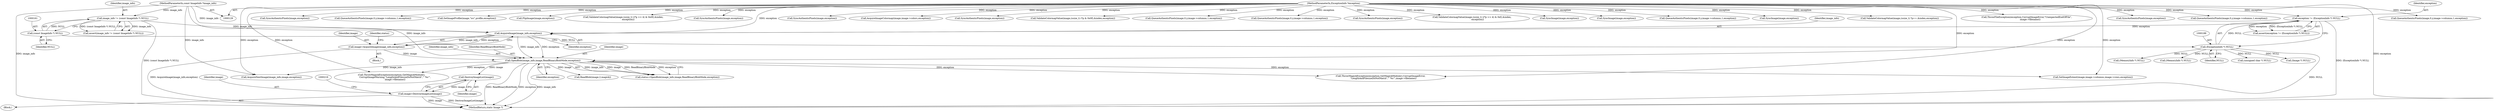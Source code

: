 digraph "0_ImageMagick_fe3066122ef72c82415811d25e9e3fad622c0a99@pointer" {
"1000215" [label="(Call,DestroyImageList(image))"];
"1000203" [label="(Call,OpenBlob(image_info,image,ReadBinaryBlobMode,exception))"];
"1000198" [label="(Call,AcquireImage(image_info,exception))"];
"1000158" [label="(Call,image_info != (const ImageInfo *) NULL)"];
"1000130" [label="(MethodParameterIn,const ImageInfo *image_info)"];
"1000160" [label="(Call,(const ImageInfo *) NULL)"];
"1000185" [label="(Call,exception != (ExceptionInfo *) NULL)"];
"1000131" [label="(MethodParameterIn,ExceptionInfo *exception)"];
"1000187" [label="(Call,(ExceptionInfo *) NULL)"];
"1000196" [label="(Call,image=AcquireImage(image_info,exception))"];
"1000213" [label="(Call,image=DestroyImageList(image))"];
"1000187" [label="(Call,(ExceptionInfo *) NULL)"];
"1003797" [label="(Call,ThrowFileException(exception,CorruptImageError,\"UnexpectedEndOfFile\",\n          image->filename))"];
"1001205" [label="(Call,ThrowMagickException(exception,GetMagickModule(),\n          CorruptImageWarning,\"LengthAndFilesizeDoNotMatch\",\"`%s'\",\n          image->filename))"];
"1001184" [label="(Call,ThrowMagickException(exception,GetMagickModule(),CorruptImageError,\n        \"LengthAndFilesizeDoNotMatch\",\"`%s'\",image->filename))"];
"1000206" [label="(Identifier,ReadBinaryBlobMode)"];
"1002752" [label="(Call,SyncAuthenticPixels(image,exception))"];
"1002842" [label="(Call,QueueAuthenticPixels(image,0,y,image->columns,1,exception))"];
"1001600" [label="(Call,(unsigned char *) NULL)"];
"1000212" [label="(Block,)"];
"1002441" [label="(Call,QueueAuthenticPixels(image,0,y,image->columns,1,exception))"];
"1004052" [label="(Call,AcquireNextImage(image_info,image,exception))"];
"1003261" [label="(Call,SyncAuthenticPixels(image,exception))"];
"1000203" [label="(Call,OpenBlob(image_info,image,ReadBinaryBlobMode,exception))"];
"1003522" [label="(Call,QueueAuthenticPixels(image,0,y,image->columns,1,exception))"];
"1000162" [label="(Identifier,NULL)"];
"1000242" [label="(Call,ReadBlob(image,2,magick))"];
"1000130" [label="(MethodParameterIn,const ImageInfo *image_info)"];
"1003975" [label="(Call,SetImageProfile(image,\"icc\",profile,exception))"];
"1003815" [label="(Call,FlipImage(image,exception))"];
"1000218" [label="(Call,(Image *) NULL)"];
"1000214" [label="(Identifier,image)"];
"1000202" [label="(Identifier,status)"];
"1002665" [label="(Call,ValidateColormapValue(image,(ssize_t) ((*p >> 4) & 0x0f),&index,\n              exception))"];
"1003414" [label="(Call,SyncAuthenticPixels(image,exception))"];
"1001528" [label="(Call,SetImageExtent(image,image->columns,image->rows,exception))"];
"1004108" [label="(MethodReturn,static Image *)"];
"1000213" [label="(Call,image=DestroyImageList(image))"];
"1000158" [label="(Call,image_info != (const ImageInfo *) NULL)"];
"1003727" [label="(Call,SyncAuthenticPixels(image,exception))"];
"1000189" [label="(Identifier,NULL)"];
"1001932" [label="(Call,(MemoryInfo *) NULL)"];
"1000201" [label="(Call,status=OpenBlob(image_info,image,ReadBinaryBlobMode,exception))"];
"1000207" [label="(Identifier,exception)"];
"1000196" [label="(Call,image=AcquireImage(image_info,exception))"];
"1000216" [label="(Identifier,image)"];
"1000160" [label="(Call,(const ImageInfo *) NULL)"];
"1001572" [label="(Call,AcquireImageColormap(image,image->colors,exception))"];
"1002559" [label="(Call,SyncAuthenticPixels(image,exception))"];
"1000200" [label="(Identifier,exception)"];
"1002686" [label="(Call,ValidateColormapValue(image,(ssize_t) (*p & 0x0f),&index,exception))"];
"1000184" [label="(Call,assert(exception != (ExceptionInfo *) NULL))"];
"1003353" [label="(Call,QueueAuthenticPixels(image,0,y,image->columns,1,exception))"];
"1000205" [label="(Identifier,image)"];
"1000199" [label="(Identifier,image_info)"];
"1000204" [label="(Identifier,image_info)"];
"1000159" [label="(Identifier,image_info)"];
"1003016" [label="(Call,QueueAuthenticPixels(image,0,y,image->columns,1,exception))"];
"1000131" [label="(MethodParameterIn,ExceptionInfo *exception)"];
"1002892" [label="(Call,SyncAuthenticPixels(image,exception))"];
"1002716" [label="(Call,ValidateColormapValue(image,(ssize_t) ((*p >> 4) & 0xf),&index,\n                exception))"];
"1000215" [label="(Call,DestroyImageList(image))"];
"1000157" [label="(Call,assert(image_info != (const ImageInfo *) NULL))"];
"1000132" [label="(Block,)"];
"1000186" [label="(Identifier,exception)"];
"1002788" [label="(Call,SyncImage(image,exception))"];
"1000185" [label="(Call,exception != (ExceptionInfo *) NULL)"];
"1002595" [label="(Call,SyncImage(image,exception))"];
"1002632" [label="(Call,QueueAuthenticPixels(image,0,y,image->columns,1,exception))"];
"1002939" [label="(Call,SyncImage(image,exception))"];
"1000198" [label="(Call,AcquireImage(image_info,exception))"];
"1001863" [label="(Call,(MemoryInfo *) NULL)"];
"1000197" [label="(Identifier,image)"];
"1002872" [label="(Call,ValidateColormapValue(image,(ssize_t) *p++,&index,exception))"];
"1000215" -> "1000213"  [label="AST: "];
"1000215" -> "1000216"  [label="CFG: "];
"1000216" -> "1000215"  [label="AST: "];
"1000213" -> "1000215"  [label="CFG: "];
"1000215" -> "1000213"  [label="DDG: image"];
"1000203" -> "1000215"  [label="DDG: image"];
"1000203" -> "1000201"  [label="AST: "];
"1000203" -> "1000207"  [label="CFG: "];
"1000204" -> "1000203"  [label="AST: "];
"1000205" -> "1000203"  [label="AST: "];
"1000206" -> "1000203"  [label="AST: "];
"1000207" -> "1000203"  [label="AST: "];
"1000201" -> "1000203"  [label="CFG: "];
"1000203" -> "1004108"  [label="DDG: ReadBinaryBlobMode"];
"1000203" -> "1004108"  [label="DDG: exception"];
"1000203" -> "1004108"  [label="DDG: image_info"];
"1000203" -> "1000201"  [label="DDG: image_info"];
"1000203" -> "1000201"  [label="DDG: image"];
"1000203" -> "1000201"  [label="DDG: ReadBinaryBlobMode"];
"1000203" -> "1000201"  [label="DDG: exception"];
"1000198" -> "1000203"  [label="DDG: image_info"];
"1000198" -> "1000203"  [label="DDG: exception"];
"1000130" -> "1000203"  [label="DDG: image_info"];
"1000196" -> "1000203"  [label="DDG: image"];
"1000131" -> "1000203"  [label="DDG: exception"];
"1000203" -> "1000242"  [label="DDG: image"];
"1000203" -> "1001184"  [label="DDG: exception"];
"1000203" -> "1001205"  [label="DDG: exception"];
"1000203" -> "1001528"  [label="DDG: exception"];
"1000203" -> "1004052"  [label="DDG: image_info"];
"1000198" -> "1000196"  [label="AST: "];
"1000198" -> "1000200"  [label="CFG: "];
"1000199" -> "1000198"  [label="AST: "];
"1000200" -> "1000198"  [label="AST: "];
"1000196" -> "1000198"  [label="CFG: "];
"1000198" -> "1000196"  [label="DDG: image_info"];
"1000198" -> "1000196"  [label="DDG: exception"];
"1000158" -> "1000198"  [label="DDG: image_info"];
"1000130" -> "1000198"  [label="DDG: image_info"];
"1000185" -> "1000198"  [label="DDG: exception"];
"1000131" -> "1000198"  [label="DDG: exception"];
"1000158" -> "1000157"  [label="AST: "];
"1000158" -> "1000160"  [label="CFG: "];
"1000159" -> "1000158"  [label="AST: "];
"1000160" -> "1000158"  [label="AST: "];
"1000157" -> "1000158"  [label="CFG: "];
"1000158" -> "1004108"  [label="DDG: (const ImageInfo *) NULL"];
"1000158" -> "1000157"  [label="DDG: image_info"];
"1000158" -> "1000157"  [label="DDG: (const ImageInfo *) NULL"];
"1000130" -> "1000158"  [label="DDG: image_info"];
"1000160" -> "1000158"  [label="DDG: NULL"];
"1000130" -> "1000129"  [label="AST: "];
"1000130" -> "1004108"  [label="DDG: image_info"];
"1000130" -> "1004052"  [label="DDG: image_info"];
"1000160" -> "1000162"  [label="CFG: "];
"1000161" -> "1000160"  [label="AST: "];
"1000162" -> "1000160"  [label="AST: "];
"1000160" -> "1000187"  [label="DDG: NULL"];
"1000185" -> "1000184"  [label="AST: "];
"1000185" -> "1000187"  [label="CFG: "];
"1000186" -> "1000185"  [label="AST: "];
"1000187" -> "1000185"  [label="AST: "];
"1000184" -> "1000185"  [label="CFG: "];
"1000185" -> "1004108"  [label="DDG: (ExceptionInfo *) NULL"];
"1000185" -> "1000184"  [label="DDG: exception"];
"1000185" -> "1000184"  [label="DDG: (ExceptionInfo *) NULL"];
"1000131" -> "1000185"  [label="DDG: exception"];
"1000187" -> "1000185"  [label="DDG: NULL"];
"1000131" -> "1000129"  [label="AST: "];
"1000131" -> "1004108"  [label="DDG: exception"];
"1000131" -> "1001184"  [label="DDG: exception"];
"1000131" -> "1001205"  [label="DDG: exception"];
"1000131" -> "1001528"  [label="DDG: exception"];
"1000131" -> "1001572"  [label="DDG: exception"];
"1000131" -> "1002441"  [label="DDG: exception"];
"1000131" -> "1002559"  [label="DDG: exception"];
"1000131" -> "1002595"  [label="DDG: exception"];
"1000131" -> "1002632"  [label="DDG: exception"];
"1000131" -> "1002665"  [label="DDG: exception"];
"1000131" -> "1002686"  [label="DDG: exception"];
"1000131" -> "1002716"  [label="DDG: exception"];
"1000131" -> "1002752"  [label="DDG: exception"];
"1000131" -> "1002788"  [label="DDG: exception"];
"1000131" -> "1002842"  [label="DDG: exception"];
"1000131" -> "1002872"  [label="DDG: exception"];
"1000131" -> "1002892"  [label="DDG: exception"];
"1000131" -> "1002939"  [label="DDG: exception"];
"1000131" -> "1003016"  [label="DDG: exception"];
"1000131" -> "1003261"  [label="DDG: exception"];
"1000131" -> "1003353"  [label="DDG: exception"];
"1000131" -> "1003414"  [label="DDG: exception"];
"1000131" -> "1003522"  [label="DDG: exception"];
"1000131" -> "1003727"  [label="DDG: exception"];
"1000131" -> "1003797"  [label="DDG: exception"];
"1000131" -> "1003815"  [label="DDG: exception"];
"1000131" -> "1003975"  [label="DDG: exception"];
"1000131" -> "1004052"  [label="DDG: exception"];
"1000187" -> "1000189"  [label="CFG: "];
"1000188" -> "1000187"  [label="AST: "];
"1000189" -> "1000187"  [label="AST: "];
"1000187" -> "1004108"  [label="DDG: NULL"];
"1000187" -> "1000218"  [label="DDG: NULL"];
"1000187" -> "1001600"  [label="DDG: NULL"];
"1000187" -> "1001863"  [label="DDG: NULL"];
"1000187" -> "1001932"  [label="DDG: NULL"];
"1000196" -> "1000132"  [label="AST: "];
"1000197" -> "1000196"  [label="AST: "];
"1000202" -> "1000196"  [label="CFG: "];
"1000196" -> "1004108"  [label="DDG: AcquireImage(image_info,exception)"];
"1000213" -> "1000212"  [label="AST: "];
"1000214" -> "1000213"  [label="AST: "];
"1000219" -> "1000213"  [label="CFG: "];
"1000213" -> "1004108"  [label="DDG: image"];
"1000213" -> "1004108"  [label="DDG: DestroyImageList(image)"];
}
